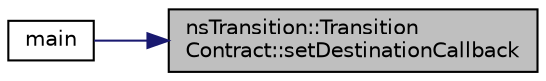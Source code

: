 digraph "nsTransition::TransitionContract::setDestinationCallback"
{
 // LATEX_PDF_SIZE
  edge [fontname="Helvetica",fontsize="10",labelfontname="Helvetica",labelfontsize="10"];
  node [fontname="Helvetica",fontsize="10",shape=record];
  rankdir="RL";
  Node1 [label="nsTransition::Transition\lContract::setDestinationCallback",height=0.2,width=0.4,color="black", fillcolor="grey75", style="filled", fontcolor="black",tooltip="Définit la fonction de callback a appeler quand la transition est achevée."];
  Node1 -> Node2 [dir="back",color="midnightblue",fontsize="10",style="solid",fontname="Helvetica"];
  Node2 [label="main",height=0.2,width=0.4,color="black", fillcolor="white", style="filled",URL="$_min_g_l2_2examples_205-_transition_2main_8cpp.html#ae66f6b31b5ad750f1fe042a706a4e3d4",tooltip=" "];
}
